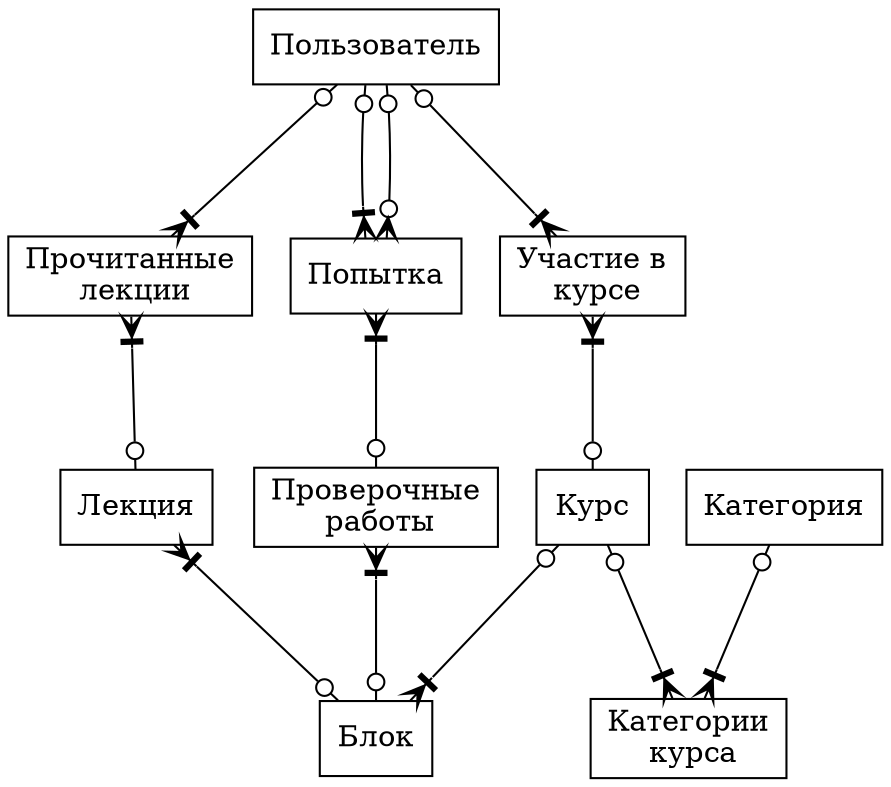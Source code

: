 digraph ERD {
  ranksep=1;

  User [ label="{<F> Пользователь}" shape = "record" ];
  Course [ label="{<F> Курс}" shape = "record" ];
  CourseCategory [ label="{<F> Категории\l курса}" shape = "record" ];
  Category [ label="{<F> Категория}" shape = "record" ];
  
  Block [ label="{<F> Блок}" shape = "record" ];
  Task [ label="{<F> Проверочные\l работы}" shape = "record" ];
  Solution [ label="{<F> Попытка}" shape = "record" ];
  Lecture [ label="{<F> Лекция}" shape = "record" ];
  CourseEnroll [ label="{<F> Участие&nbsp;в\l курсе}" shape = "record" ];
  LectureReaded [ label="{<F> Прочитанные \l лекции}" shape = "record" ];
 
  User->CourseEnroll [arrowhead = crowotee, arrowtail = noneodot, dir=both];
  User->LectureReaded[arrowhead = crowotee, arrowtail = noneodot, dir=both];
  User->Solution[arrowhead = crowotee, arrowtail = noneodot, dir=both];
  User->Solution[arrowhead = crowodot, arrowtail = noneodot, dir=both];
  
  Solution->Task[arrowhead = noneodot, arrowtail = crowotee, dir=both];
  CourseEnroll->Course [arrowhead = noneodot, arrowtail = crowotee, dir=both];
  LectureReaded->Lecture[arrowhead = noneodot, arrowtail = crowotee, dir=both];
  
  Task->Block[arrowhead = noneodot, arrowtail = crowotee, dir=both];
  Course->Block[arrowhead = crowotee, arrowtail = noneodot, dir=both];
  Lecture->Block[arrowhead = noneodot, arrowtail = crowotee, dir=both];
  
  Course->CourseCategory[arrowhead = crowotee, arrowtail = noneodot, dir=both];
  Category->CourseCategory[arrowhead = crowotee, arrowtail = noneodot, dir=both];
}